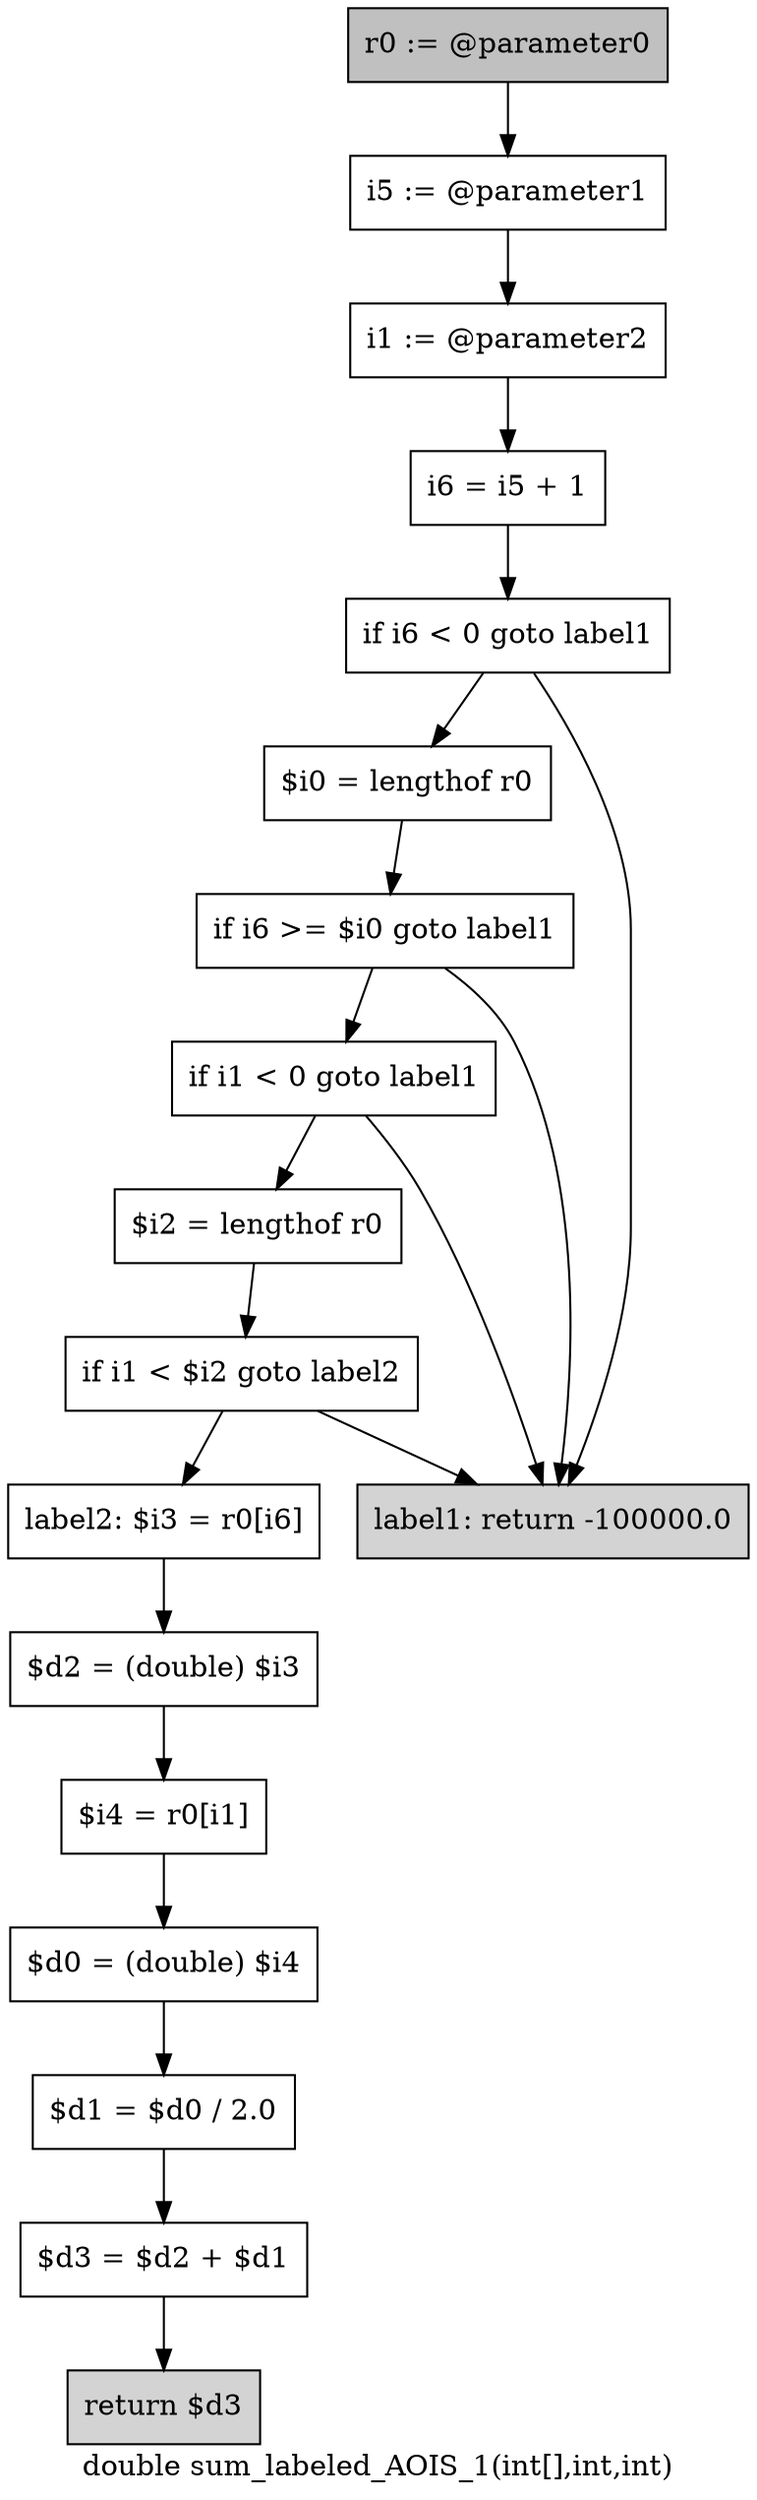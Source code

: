 digraph "double sum_labeled_AOIS_1(int[],int,int)" {
    label="double sum_labeled_AOIS_1(int[],int,int)";
    node [shape=box];
    "0" [style=filled,fillcolor=gray,label="r0 := @parameter0",];
    "1" [label="i5 := @parameter1",];
    "0"->"1";
    "2" [label="i1 := @parameter2",];
    "1"->"2";
    "3" [label="i6 = i5 + 1",];
    "2"->"3";
    "4" [label="if i6 < 0 goto label1",];
    "3"->"4";
    "5" [label="$i0 = lengthof r0",];
    "4"->"5";
    "10" [style=filled,fillcolor=lightgray,label="label1: return -100000.0",];
    "4"->"10";
    "6" [label="if i6 >= $i0 goto label1",];
    "5"->"6";
    "7" [label="if i1 < 0 goto label1",];
    "6"->"7";
    "6"->"10";
    "8" [label="$i2 = lengthof r0",];
    "7"->"8";
    "7"->"10";
    "9" [label="if i1 < $i2 goto label2",];
    "8"->"9";
    "9"->"10";
    "11" [label="label2: $i3 = r0[i6]",];
    "9"->"11";
    "12" [label="$d2 = (double) $i3",];
    "11"->"12";
    "13" [label="$i4 = r0[i1]",];
    "12"->"13";
    "14" [label="$d0 = (double) $i4",];
    "13"->"14";
    "15" [label="$d1 = $d0 / 2.0",];
    "14"->"15";
    "16" [label="$d3 = $d2 + $d1",];
    "15"->"16";
    "17" [style=filled,fillcolor=lightgray,label="return $d3",];
    "16"->"17";
}
